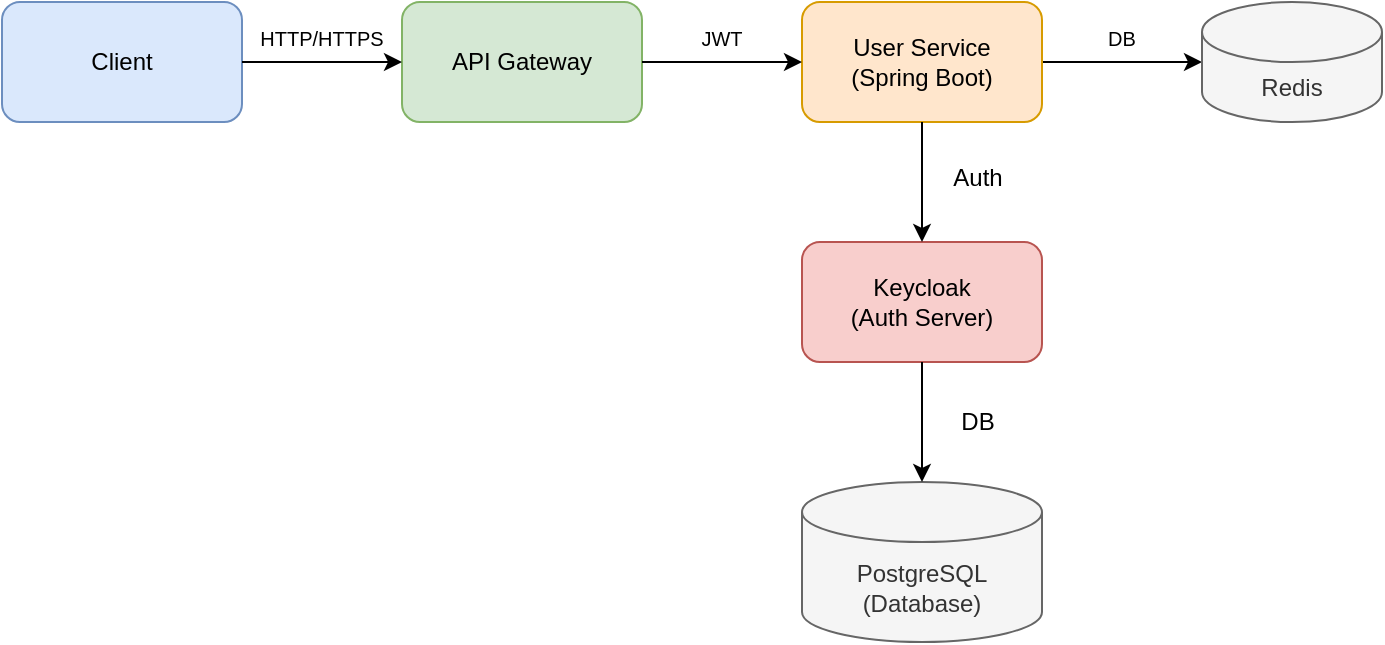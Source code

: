 <mxfile version="20.5.3" type="embed"><diagram id="architecture" name="Architecture"><mxGraphModel dx="814" dy="608" grid="1" gridSize="10" guides="1" tooltips="1" connect="1" arrows="1" fold="1" page="1" pageScale="1" pageWidth="827" pageHeight="1169" math="0" shadow="0"><root><mxCell id="0"/><mxCell id="1" parent="0"/><mxCell id="client" value="Client" style="rounded=1;whiteSpace=wrap;html=1;fillColor=#dae8fc;strokeColor=#6c8ebf;fontColor=#000000;" parent="1" vertex="1"><mxGeometry x="40" y="40" width="120" height="60" as="geometry"/></mxCell><mxCell id="gateway" value="API Gateway" style="rounded=1;whiteSpace=wrap;html=1;fillColor=#d5e8d4;strokeColor=#82b366;fontColor=#000000;" parent="1" vertex="1"><mxGeometry x="240" y="40" width="120" height="60" as="geometry"/></mxCell><mxCell id="3" style="edgeStyle=orthogonalEdgeStyle;rounded=0;orthogonalLoop=1;jettySize=auto;html=1;fontSize=10;fontColor=#000000;" edge="1" parent="1" source="userService" target="2"><mxGeometry relative="1" as="geometry"/></mxCell><mxCell id="userService" value="User Service&#10;(Spring Boot)" style="rounded=1;whiteSpace=wrap;html=1;fillColor=#ffe6cc;strokeColor=#d79b00;fontColor=#000000;" parent="1" vertex="1"><mxGeometry x="440" y="40" width="120" height="60" as="geometry"/></mxCell><mxCell id="keycloak" value="Keycloak&#10;(Auth Server)" style="rounded=1;whiteSpace=wrap;html=1;fillColor=#f8cecc;strokeColor=#b85450;fontColor=#000000;" parent="1" vertex="1"><mxGeometry x="440" y="160" width="120" height="60" as="geometry"/></mxCell><mxCell id="postgres" value="PostgreSQL&#10;(Database)" style="shape=cylinder3;whiteSpace=wrap;html=1;boundedLbl=1;backgroundOutline=1;size=15;fillColor=#f5f5f5;strokeColor=#666666;fontColor=#333333;" parent="1" vertex="1"><mxGeometry x="440" y="280" width="120" height="80" as="geometry"/></mxCell><mxCell id="conn1" value="" style="endArrow=classic;html=1;exitX=1;exitY=0.5;exitDx=0;exitDy=0;entryX=0;entryY=0.5;entryDx=0;entryDy=0;" parent="1" source="client" target="gateway" edge="1"><mxGeometry width="50" height="50" relative="1" as="geometry"/></mxCell><mxCell id="conn2" value="" style="endArrow=classic;html=1;exitX=1;exitY=0.5;exitDx=0;exitDy=0;entryX=0;entryY=0.5;entryDx=0;entryDy=0;" parent="1" source="gateway" target="userService" edge="1"><mxGeometry width="50" height="50" relative="1" as="geometry"/></mxCell><mxCell id="conn3" value="" style="endArrow=classic;html=1;exitX=0.5;exitY=1;exitDx=0;exitDy=0;entryX=0.5;entryY=0;entryDx=0;entryDy=0;" parent="1" source="userService" target="keycloak" edge="1"><mxGeometry width="50" height="50" relative="1" as="geometry"/></mxCell><mxCell id="conn4" value="" style="endArrow=classic;html=1;exitX=0.5;exitY=1;exitDx=0;exitDy=0;entryX=0.5;entryY=0;entryDx=0;entryDy=0;" parent="1" source="keycloak" target="postgres" edge="1"><mxGeometry width="50" height="50" relative="1" as="geometry"/></mxCell><mxCell id="label1" value="HTTP/HTTPS" style="text;html=1;strokeColor=none;fillColor=none;align=center;verticalAlign=middle;whiteSpace=wrap;rounded=0;fontSize=10;" parent="1" vertex="1"><mxGeometry x="170" y="48" width="60" height="20" as="geometry"/></mxCell><mxCell id="label2" value="JWT" style="text;html=1;strokeColor=none;fillColor=none;align=center;verticalAlign=middle;whiteSpace=wrap;rounded=0;fontSize=10;" parent="1" vertex="1"><mxGeometry x="370" y="48" width="60" height="20" as="geometry"/></mxCell><mxCell id="label3" value="Auth" style="text;html=1;strokeColor=none;fillColor=none;align=center;verticalAlign=middle;whiteSpace=wrap;rounded=0;" parent="1" vertex="1"><mxGeometry x="498" y="118" width="60" height="20" as="geometry"/></mxCell><mxCell id="label4" value="DB" style="text;html=1;strokeColor=none;fillColor=none;align=center;verticalAlign=middle;whiteSpace=wrap;rounded=0;" parent="1" vertex="1"><mxGeometry x="498" y="240" width="60" height="20" as="geometry"/></mxCell><mxCell id="2" value="Redis" style="shape=cylinder3;whiteSpace=wrap;html=1;boundedLbl=1;backgroundOutline=1;size=15;fillColor=#f5f5f5;strokeColor=#666666;fontColor=#333333;" vertex="1" parent="1"><mxGeometry x="640" y="40" width="90" height="60" as="geometry"/></mxCell><mxCell id="4" value="DB" style="text;html=1;strokeColor=none;fillColor=none;align=center;verticalAlign=middle;whiteSpace=wrap;rounded=0;fontSize=10;" vertex="1" parent="1"><mxGeometry x="570" y="48" width="60" height="20" as="geometry"/></mxCell></root></mxGraphModel></diagram></mxfile>